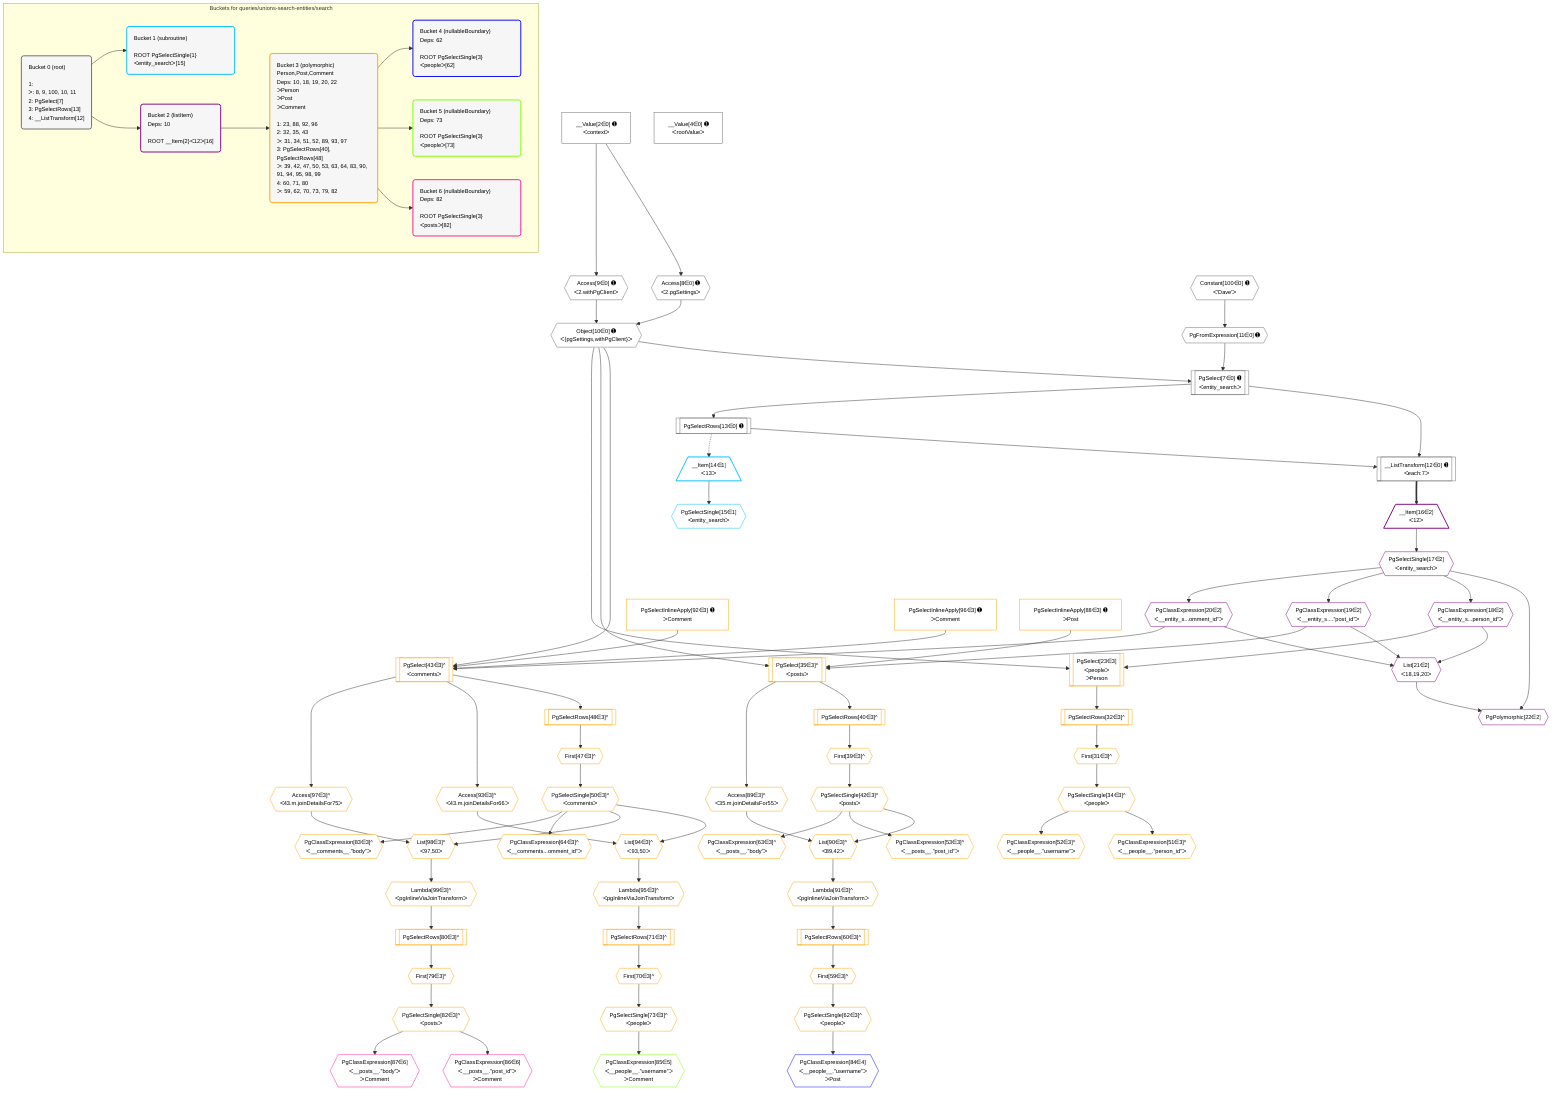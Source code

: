 %%{init: {'themeVariables': { 'fontSize': '12px'}}}%%
graph TD
    classDef path fill:#eee,stroke:#000,color:#000
    classDef plan fill:#fff,stroke-width:1px,color:#000
    classDef itemplan fill:#fff,stroke-width:2px,color:#000
    classDef unbatchedplan fill:#dff,stroke-width:1px,color:#000
    classDef sideeffectplan fill:#fcc,stroke-width:2px,color:#000
    classDef bucket fill:#f6f6f6,color:#000,stroke-width:2px,text-align:left

    subgraph "Buckets for queries/unions-search-entities/search"
    Bucket0("Bucket 0 (root)<br /><br />1: <br />ᐳ: 8, 9, 100, 10, 11<br />2: PgSelect[7]<br />3: PgSelectRows[13]<br />4: __ListTransform[12]"):::bucket
    Bucket1("Bucket 1 (subroutine)<br /><br />ROOT PgSelectSingle{1}ᐸentity_searchᐳ[15]"):::bucket
    Bucket2("Bucket 2 (listItem)<br />Deps: 10<br /><br />ROOT __Item{2}ᐸ12ᐳ[16]"):::bucket
    Bucket3("Bucket 3 (polymorphic)<br />Person,Post,Comment<br />Deps: 10, 18, 19, 20, 22<br />ᐳPerson<br />ᐳPost<br />ᐳComment<br /><br />1: 23, 88, 92, 96<br />2: 32, 35, 43<br />ᐳ: 31, 34, 51, 52, 89, 93, 97<br />3: PgSelectRows[40], PgSelectRows[48]<br />ᐳ: 39, 42, 47, 50, 53, 63, 64, 83, 90, 91, 94, 95, 98, 99<br />4: 60, 71, 80<br />ᐳ: 59, 62, 70, 73, 79, 82"):::bucket
    Bucket4("Bucket 4 (nullableBoundary)<br />Deps: 62<br /><br />ROOT PgSelectSingle{3}ᐸpeopleᐳ[62]"):::bucket
    Bucket5("Bucket 5 (nullableBoundary)<br />Deps: 73<br /><br />ROOT PgSelectSingle{3}ᐸpeopleᐳ[73]"):::bucket
    Bucket6("Bucket 6 (nullableBoundary)<br />Deps: 82<br /><br />ROOT PgSelectSingle{3}ᐸpostsᐳ[82]"):::bucket
    end
    Bucket0 --> Bucket1 & Bucket2
    Bucket2 --> Bucket3
    Bucket3 --> Bucket4 & Bucket5 & Bucket6

    %% plan dependencies
    PgSelect7[["PgSelect[7∈0] ➊<br />ᐸentity_searchᐳ"]]:::plan
    Object10{{"Object[10∈0] ➊<br />ᐸ{pgSettings,withPgClient}ᐳ"}}:::plan
    PgFromExpression11{{"PgFromExpression[11∈0] ➊"}}:::plan
    Object10 & PgFromExpression11 --> PgSelect7
    Access8{{"Access[8∈0] ➊<br />ᐸ2.pgSettingsᐳ"}}:::plan
    Access9{{"Access[9∈0] ➊<br />ᐸ2.withPgClientᐳ"}}:::plan
    Access8 & Access9 --> Object10
    __ListTransform12[["__ListTransform[12∈0] ➊<br />ᐸeach:7ᐳ"]]:::plan
    PgSelectRows13[["PgSelectRows[13∈0] ➊"]]:::plan
    PgSelectRows13 & PgSelect7 --> __ListTransform12
    __Value2["__Value[2∈0] ➊<br />ᐸcontextᐳ"]:::plan
    __Value2 --> Access8
    __Value2 --> Access9
    Constant100{{"Constant[100∈0] ➊<br />ᐸ'Dave'ᐳ"}}:::plan
    Constant100 --> PgFromExpression11
    PgSelect7 --> PgSelectRows13
    __Value4["__Value[4∈0] ➊<br />ᐸrootValueᐳ"]:::plan
    __Item14[/"__Item[14∈1]<br />ᐸ13ᐳ"\]:::itemplan
    PgSelectRows13 -.-> __Item14
    PgSelectSingle15{{"PgSelectSingle[15∈1]<br />ᐸentity_searchᐳ"}}:::plan
    __Item14 --> PgSelectSingle15
    List21{{"List[21∈2]<br />ᐸ18,19,20ᐳ"}}:::plan
    PgClassExpression18{{"PgClassExpression[18∈2]<br />ᐸ__entity_s...person_id”ᐳ"}}:::plan
    PgClassExpression19{{"PgClassExpression[19∈2]<br />ᐸ__entity_s....”post_id”ᐳ"}}:::plan
    PgClassExpression20{{"PgClassExpression[20∈2]<br />ᐸ__entity_s...omment_id”ᐳ"}}:::plan
    PgClassExpression18 & PgClassExpression19 & PgClassExpression20 --> List21
    PgPolymorphic22{{"PgPolymorphic[22∈2]"}}:::plan
    PgSelectSingle17{{"PgSelectSingle[17∈2]<br />ᐸentity_searchᐳ"}}:::plan
    PgSelectSingle17 & List21 --> PgPolymorphic22
    __Item16[/"__Item[16∈2]<br />ᐸ12ᐳ"\]:::itemplan
    __ListTransform12 ==> __Item16
    __Item16 --> PgSelectSingle17
    PgSelectSingle17 --> PgClassExpression18
    PgSelectSingle17 --> PgClassExpression19
    PgSelectSingle17 --> PgClassExpression20
    PgSelect43[["PgSelect[43∈3]^<br />ᐸcommentsᐳ"]]:::plan
    PgSelectInlineApply92["PgSelectInlineApply[92∈3] ➊<br />ᐳComment"]:::plan
    PgSelectInlineApply96["PgSelectInlineApply[96∈3] ➊<br />ᐳComment"]:::plan
    Object10 & PgClassExpression20 & PgSelectInlineApply92 & PgSelectInlineApply96 --> PgSelect43
    PgSelect35[["PgSelect[35∈3]^<br />ᐸpostsᐳ"]]:::plan
    PgSelectInlineApply88["PgSelectInlineApply[88∈3] ➊<br />ᐳPost"]:::plan
    Object10 & PgClassExpression19 & PgSelectInlineApply88 --> PgSelect35
    PgSelect23[["PgSelect[23∈3]<br />ᐸpeopleᐳ<br />ᐳPerson"]]:::plan
    Object10 & PgClassExpression18 --> PgSelect23
    List90{{"List[90∈3]^<br />ᐸ89,42ᐳ"}}:::plan
    Access89{{"Access[89∈3]^<br />ᐸ35.m.joinDetailsFor55ᐳ"}}:::plan
    PgSelectSingle42{{"PgSelectSingle[42∈3]^<br />ᐸpostsᐳ"}}:::plan
    Access89 & PgSelectSingle42 --> List90
    List94{{"List[94∈3]^<br />ᐸ93,50ᐳ"}}:::plan
    Access93{{"Access[93∈3]^<br />ᐸ43.m.joinDetailsFor66ᐳ"}}:::plan
    PgSelectSingle50{{"PgSelectSingle[50∈3]^<br />ᐸcommentsᐳ"}}:::plan
    Access93 & PgSelectSingle50 --> List94
    List98{{"List[98∈3]^<br />ᐸ97,50ᐳ"}}:::plan
    Access97{{"Access[97∈3]^<br />ᐸ43.m.joinDetailsFor75ᐳ"}}:::plan
    Access97 & PgSelectSingle50 --> List98
    First31{{"First[31∈3]^"}}:::plan
    PgSelectRows32[["PgSelectRows[32∈3]^"]]:::plan
    PgSelectRows32 --> First31
    PgSelect23 --> PgSelectRows32
    PgSelectSingle34{{"PgSelectSingle[34∈3]^<br />ᐸpeopleᐳ"}}:::plan
    First31 --> PgSelectSingle34
    First39{{"First[39∈3]^"}}:::plan
    PgSelectRows40[["PgSelectRows[40∈3]^"]]:::plan
    PgSelectRows40 --> First39
    PgSelect35 --> PgSelectRows40
    First39 --> PgSelectSingle42
    First47{{"First[47∈3]^"}}:::plan
    PgSelectRows48[["PgSelectRows[48∈3]^"]]:::plan
    PgSelectRows48 --> First47
    PgSelect43 --> PgSelectRows48
    First47 --> PgSelectSingle50
    PgClassExpression51{{"PgClassExpression[51∈3]^<br />ᐸ__people__.”person_id”ᐳ"}}:::plan
    PgSelectSingle34 --> PgClassExpression51
    PgClassExpression52{{"PgClassExpression[52∈3]^<br />ᐸ__people__.”username”ᐳ"}}:::plan
    PgSelectSingle34 --> PgClassExpression52
    PgClassExpression53{{"PgClassExpression[53∈3]^<br />ᐸ__posts__.”post_id”ᐳ"}}:::plan
    PgSelectSingle42 --> PgClassExpression53
    First59{{"First[59∈3]^"}}:::plan
    PgSelectRows60[["PgSelectRows[60∈3]^"]]:::plan
    PgSelectRows60 --> First59
    Lambda91{{"Lambda[91∈3]^<br />ᐸpgInlineViaJoinTransformᐳ"}}:::plan
    Lambda91 --> PgSelectRows60
    PgSelectSingle62{{"PgSelectSingle[62∈3]^<br />ᐸpeopleᐳ"}}:::plan
    First59 --> PgSelectSingle62
    PgClassExpression63{{"PgClassExpression[63∈3]^<br />ᐸ__posts__.”body”ᐳ"}}:::plan
    PgSelectSingle42 --> PgClassExpression63
    PgClassExpression64{{"PgClassExpression[64∈3]^<br />ᐸ__comments...omment_id”ᐳ"}}:::plan
    PgSelectSingle50 --> PgClassExpression64
    First70{{"First[70∈3]^"}}:::plan
    PgSelectRows71[["PgSelectRows[71∈3]^"]]:::plan
    PgSelectRows71 --> First70
    Lambda95{{"Lambda[95∈3]^<br />ᐸpgInlineViaJoinTransformᐳ"}}:::plan
    Lambda95 --> PgSelectRows71
    PgSelectSingle73{{"PgSelectSingle[73∈3]^<br />ᐸpeopleᐳ"}}:::plan
    First70 --> PgSelectSingle73
    First79{{"First[79∈3]^"}}:::plan
    PgSelectRows80[["PgSelectRows[80∈3]^"]]:::plan
    PgSelectRows80 --> First79
    Lambda99{{"Lambda[99∈3]^<br />ᐸpgInlineViaJoinTransformᐳ"}}:::plan
    Lambda99 --> PgSelectRows80
    PgSelectSingle82{{"PgSelectSingle[82∈3]^<br />ᐸpostsᐳ"}}:::plan
    First79 --> PgSelectSingle82
    PgClassExpression83{{"PgClassExpression[83∈3]^<br />ᐸ__comments__.”body”ᐳ"}}:::plan
    PgSelectSingle50 --> PgClassExpression83
    PgSelect35 --> Access89
    List90 --> Lambda91
    PgSelect43 --> Access93
    List94 --> Lambda95
    PgSelect43 --> Access97
    List98 --> Lambda99
    PgClassExpression84{{"PgClassExpression[84∈4]<br />ᐸ__people__.”username”ᐳ<br />ᐳPost"}}:::plan
    PgSelectSingle62 --> PgClassExpression84
    PgClassExpression85{{"PgClassExpression[85∈5]<br />ᐸ__people__.”username”ᐳ<br />ᐳComment"}}:::plan
    PgSelectSingle73 --> PgClassExpression85
    PgClassExpression86{{"PgClassExpression[86∈6]<br />ᐸ__posts__.”post_id”ᐳ<br />ᐳComment"}}:::plan
    PgSelectSingle82 --> PgClassExpression86
    PgClassExpression87{{"PgClassExpression[87∈6]<br />ᐸ__posts__.”body”ᐳ<br />ᐳComment"}}:::plan
    PgSelectSingle82 --> PgClassExpression87

    %% define steps
    classDef bucket0 stroke:#696969
    class Bucket0,__Value2,__Value4,PgSelect7,Access8,Access9,Object10,PgFromExpression11,__ListTransform12,PgSelectRows13,Constant100 bucket0
    classDef bucket1 stroke:#00bfff
    class Bucket1,__Item14,PgSelectSingle15 bucket1
    classDef bucket2 stroke:#7f007f
    class Bucket2,__Item16,PgSelectSingle17,PgClassExpression18,PgClassExpression19,PgClassExpression20,List21,PgPolymorphic22 bucket2
    classDef bucket3 stroke:#ffa500
    class Bucket3,PgSelect23,First31,PgSelectRows32,PgSelectSingle34,PgSelect35,First39,PgSelectRows40,PgSelectSingle42,PgSelect43,First47,PgSelectRows48,PgSelectSingle50,PgClassExpression51,PgClassExpression52,PgClassExpression53,First59,PgSelectRows60,PgSelectSingle62,PgClassExpression63,PgClassExpression64,First70,PgSelectRows71,PgSelectSingle73,First79,PgSelectRows80,PgSelectSingle82,PgClassExpression83,PgSelectInlineApply88,Access89,List90,Lambda91,PgSelectInlineApply92,Access93,List94,Lambda95,PgSelectInlineApply96,Access97,List98,Lambda99 bucket3
    classDef bucket4 stroke:#0000ff
    class Bucket4,PgClassExpression84 bucket4
    classDef bucket5 stroke:#7fff00
    class Bucket5,PgClassExpression85 bucket5
    classDef bucket6 stroke:#ff1493
    class Bucket6,PgClassExpression86,PgClassExpression87 bucket6